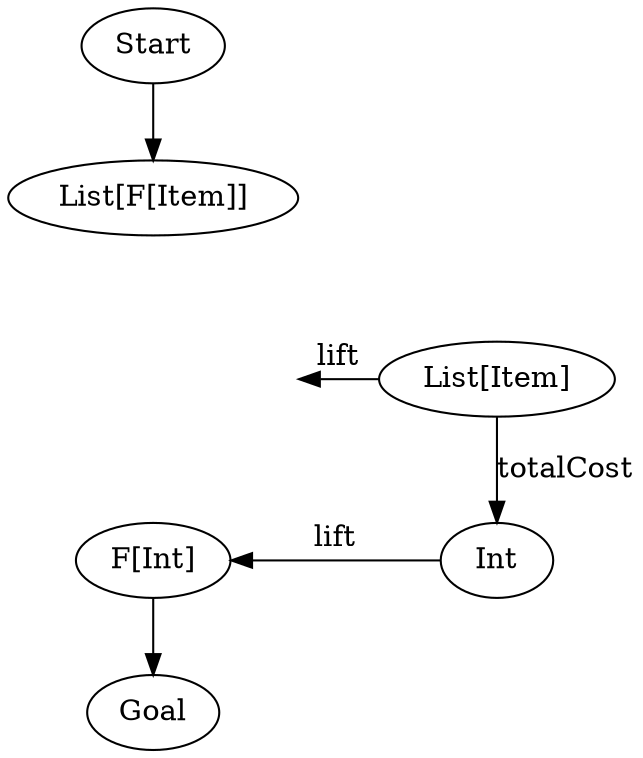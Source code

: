 digraph {
    Start[class="extremity"]
    Goal[class="extremity"]

    FInt[label="F[Int]" class="goal" group="upper"]
    FList[label="F[List[Item]]" group="upper" style="invis"]
    FAs[label="List[F[Item]]" class="start" group="upper"]

    As[label="List[Item]" group="lower"]
    Int[group="lower"]

    {
        rank=same
        FInt -> Int[class="lift" dir="back" label="lift"]
    }

    {
        rank=same
        FList -> As[class="lift" dir="back" label="lift"]
    }

    As -> Int[label="totalCost"]
    FAs -> FList[label="flip" style="invis"]
    FList -> FInt[label="totalCost.lift" style="invis"]
    Start -> FAs[class="start"]
    FInt -> Goal[class="goal"]
}
